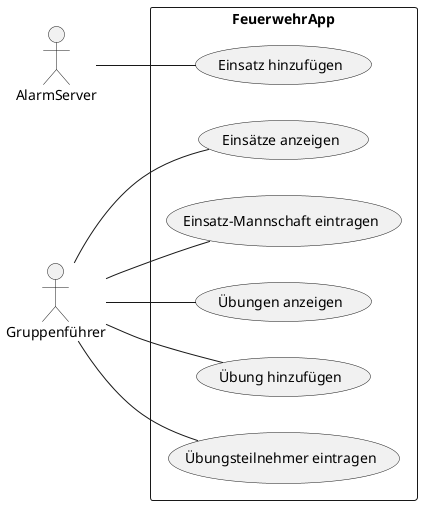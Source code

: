 @startuml
left to right direction

actor "AlarmServer" as alarm

actor "Gruppenführer" as leader

rectangle FeuerwehrApp {
    ' Callout added automatically
    usecase "Einsatz hinzufügen" as AddCallout

    ' Callouts
    usecase "Einsätze anzeigen" as ViewCallouts
    usecase "Einsatz-Mannschaft eintragen" as SelectCrew

    ' Trainings
    usecase "Übungen anzeigen" as ViewTrainings
    usecase "Übung hinzufügen" as AddTraining
    usecase "Übungsteilnehmer eintragen" as SelectTrainingParticipants
}

alarm -- (AddCallout)
leader -- (ViewCallouts)
leader -- (SelectCrew)

leader -- (ViewTrainings)
leader -- (SelectTrainingParticipants)
leader -- (AddTraining)

@enduml
